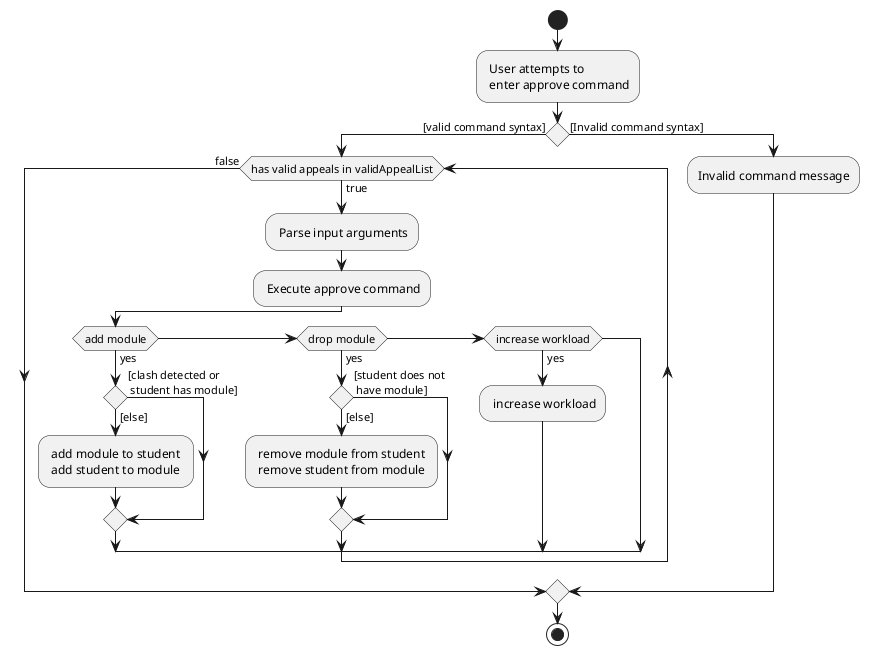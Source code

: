 @startuml

start
- User attempts to\n enter approve command





if () then ([valid command syntax])

    while (has valid appeals in validAppealList) is (true)

        - Parse input arguments
        - Execute approve command

        if (add module) then (yes)
            
            if () then ([clash detected or\n student has module])
                
            else ([else])
                - add module to student \n add student to module
            endif

        elseif (drop module) then (yes)
            
            if () then ([student does not\n have module])

            else([else])
                - remove module from student \n remove student from module
            endif

        elseif (increase workload) then (yes)
            - increase workload 

        endif
    endwhile(false)

else ([Invalid command syntax])
    -Invalid command message
endif

stop
@enduml
